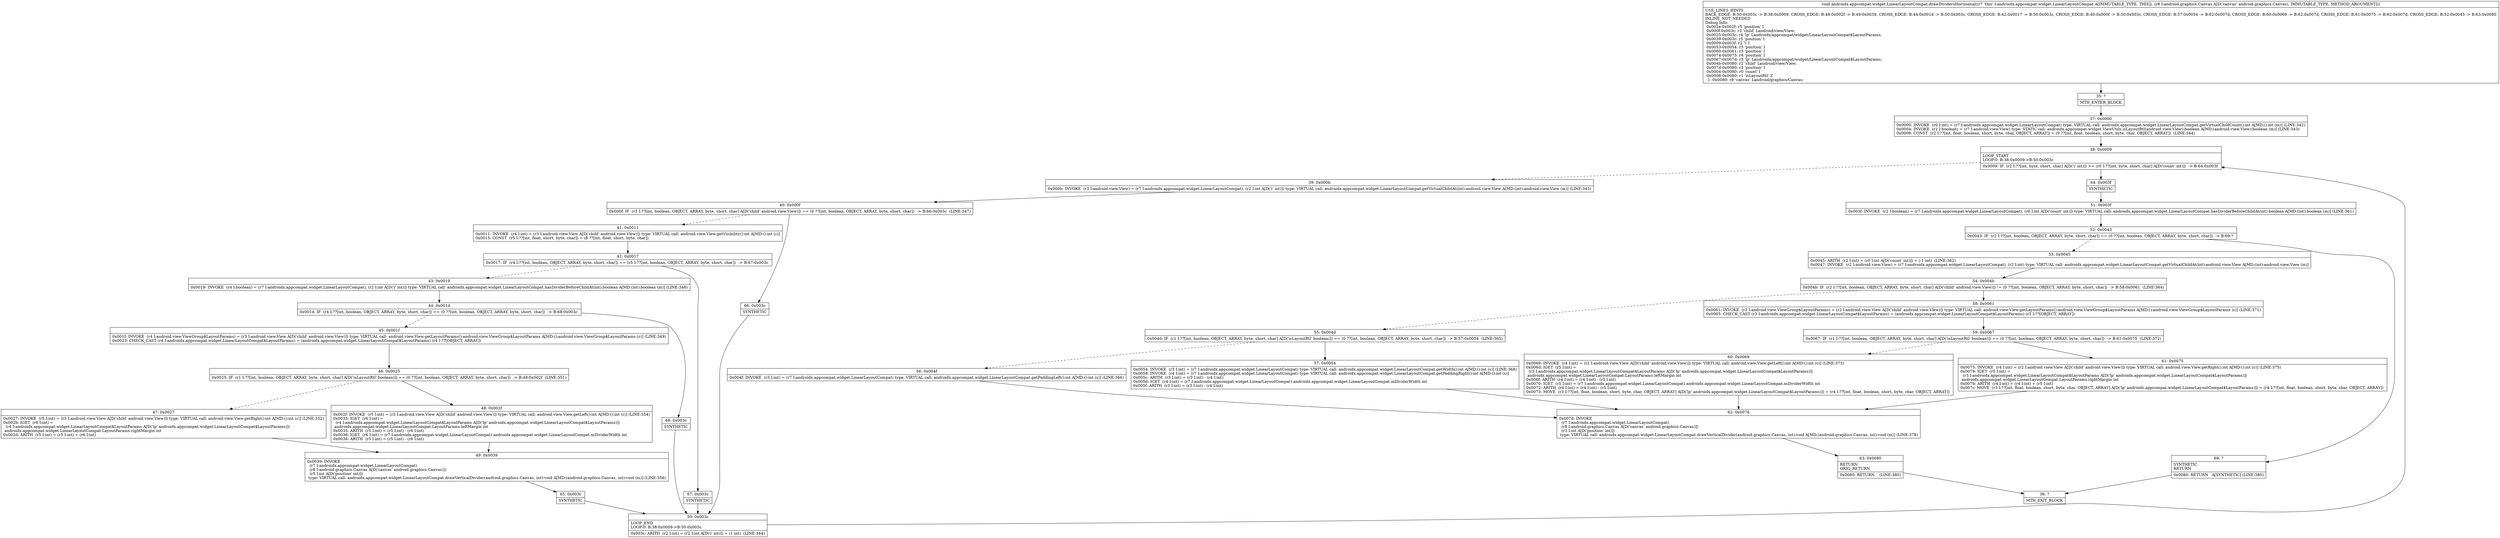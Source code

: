 digraph "CFG forandroidx.appcompat.widget.LinearLayoutCompat.drawDividersHorizontal(Landroid\/graphics\/Canvas;)V" {
Node_35 [shape=record,label="{35\:\ ?|MTH_ENTER_BLOCK\l}"];
Node_37 [shape=record,label="{37\:\ 0x0000|0x0000: INVOKE  (r0 I:int) = (r7 I:androidx.appcompat.widget.LinearLayoutCompat) type: VIRTUAL call: androidx.appcompat.widget.LinearLayoutCompat.getVirtualChildCount():int A[MD:():int (m)] (LINE:342)\l0x0004: INVOKE  (r1 I:boolean) = (r7 I:android.view.View) type: STATIC call: androidx.appcompat.widget.ViewUtils.isLayoutRtl(android.view.View):boolean A[MD:(android.view.View):boolean (m)] (LINE:343)\l0x0008: CONST  (r2 I:??[int, float, boolean, short, byte, char, OBJECT, ARRAY]) = (0 ??[int, float, boolean, short, byte, char, OBJECT, ARRAY])  (LINE:344)\l}"];
Node_38 [shape=record,label="{38\:\ 0x0009|LOOP_START\lLOOP:0: B:38:0x0009\-\>B:50:0x003c\l|0x0009: IF  (r2 I:??[int, byte, short, char] A[D('i' int)]) \>= (r0 I:??[int, byte, short, char] A[D('count' int)])  \-\> B:64:0x003f \l}"];
Node_39 [shape=record,label="{39\:\ 0x000b|0x000b: INVOKE  (r3 I:android.view.View) = (r7 I:androidx.appcompat.widget.LinearLayoutCompat), (r2 I:int A[D('i' int)]) type: VIRTUAL call: androidx.appcompat.widget.LinearLayoutCompat.getVirtualChildAt(int):android.view.View A[MD:(int):android.view.View (m)] (LINE:345)\l}"];
Node_40 [shape=record,label="{40\:\ 0x000f|0x000f: IF  (r3 I:??[int, boolean, OBJECT, ARRAY, byte, short, char] A[D('child' android.view.View)]) == (0 ??[int, boolean, OBJECT, ARRAY, byte, short, char])  \-\> B:66:0x003c  (LINE:347)\l}"];
Node_41 [shape=record,label="{41\:\ 0x0011|0x0011: INVOKE  (r4 I:int) = (r3 I:android.view.View A[D('child' android.view.View)]) type: VIRTUAL call: android.view.View.getVisibility():int A[MD:():int (c)]\l0x0015: CONST  (r5 I:??[int, float, short, byte, char]) = (8 ??[int, float, short, byte, char]) \l}"];
Node_42 [shape=record,label="{42\:\ 0x0017|0x0017: IF  (r4 I:??[int, boolean, OBJECT, ARRAY, byte, short, char]) == (r5 I:??[int, boolean, OBJECT, ARRAY, byte, short, char])  \-\> B:67:0x003c \l}"];
Node_43 [shape=record,label="{43\:\ 0x0019|0x0019: INVOKE  (r4 I:boolean) = (r7 I:androidx.appcompat.widget.LinearLayoutCompat), (r2 I:int A[D('i' int)]) type: VIRTUAL call: androidx.appcompat.widget.LinearLayoutCompat.hasDividerBeforeChildAt(int):boolean A[MD:(int):boolean (m)] (LINE:348)\l}"];
Node_44 [shape=record,label="{44\:\ 0x001d|0x001d: IF  (r4 I:??[int, boolean, OBJECT, ARRAY, byte, short, char]) == (0 ??[int, boolean, OBJECT, ARRAY, byte, short, char])  \-\> B:68:0x003c \l}"];
Node_45 [shape=record,label="{45\:\ 0x001f|0x001f: INVOKE  (r4 I:android.view.ViewGroup$LayoutParams) = (r3 I:android.view.View A[D('child' android.view.View)]) type: VIRTUAL call: android.view.View.getLayoutParams():android.view.ViewGroup$LayoutParams A[MD:():android.view.ViewGroup$LayoutParams (c)] (LINE:349)\l0x0023: CHECK_CAST (r4 I:androidx.appcompat.widget.LinearLayoutCompat$LayoutParams) = (androidx.appcompat.widget.LinearLayoutCompat$LayoutParams) (r4 I:??[OBJECT, ARRAY]) \l}"];
Node_46 [shape=record,label="{46\:\ 0x0025|0x0025: IF  (r1 I:??[int, boolean, OBJECT, ARRAY, byte, short, char] A[D('isLayoutRtl' boolean)]) == (0 ??[int, boolean, OBJECT, ARRAY, byte, short, char])  \-\> B:48:0x002f  (LINE:351)\l}"];
Node_47 [shape=record,label="{47\:\ 0x0027|0x0027: INVOKE  (r5 I:int) = (r3 I:android.view.View A[D('child' android.view.View)]) type: VIRTUAL call: android.view.View.getRight():int A[MD:():int (c)] (LINE:352)\l0x002b: IGET  (r6 I:int) = \l  (r4 I:androidx.appcompat.widget.LinearLayoutCompat$LayoutParams A[D('lp' androidx.appcompat.widget.LinearLayoutCompat$LayoutParams)])\l androidx.appcompat.widget.LinearLayoutCompat.LayoutParams.rightMargin int \l0x002d: ARITH  (r5 I:int) = (r5 I:int) + (r6 I:int) \l}"];
Node_49 [shape=record,label="{49\:\ 0x0039|0x0039: INVOKE  \l  (r7 I:androidx.appcompat.widget.LinearLayoutCompat)\l  (r8 I:android.graphics.Canvas A[D('canvas' android.graphics.Canvas)])\l  (r5 I:int A[D('position' int)])\l type: VIRTUAL call: androidx.appcompat.widget.LinearLayoutCompat.drawVerticalDivider(android.graphics.Canvas, int):void A[MD:(android.graphics.Canvas, int):void (m)] (LINE:356)\l}"];
Node_65 [shape=record,label="{65\:\ 0x003c|SYNTHETIC\l}"];
Node_50 [shape=record,label="{50\:\ 0x003c|LOOP_END\lLOOP:0: B:38:0x0009\-\>B:50:0x003c\l|0x003c: ARITH  (r2 I:int) = (r2 I:int A[D('i' int)]) + (1 int)  (LINE:344)\l}"];
Node_48 [shape=record,label="{48\:\ 0x002f|0x002f: INVOKE  (r5 I:int) = (r3 I:android.view.View A[D('child' android.view.View)]) type: VIRTUAL call: android.view.View.getLeft():int A[MD:():int (c)] (LINE:354)\l0x0033: IGET  (r6 I:int) = \l  (r4 I:androidx.appcompat.widget.LinearLayoutCompat$LayoutParams A[D('lp' androidx.appcompat.widget.LinearLayoutCompat$LayoutParams)])\l androidx.appcompat.widget.LinearLayoutCompat.LayoutParams.leftMargin int \l0x0035: ARITH  (r5 I:int) = (r5 I:int) \- (r6 I:int) \l0x0036: IGET  (r6 I:int) = (r7 I:androidx.appcompat.widget.LinearLayoutCompat) androidx.appcompat.widget.LinearLayoutCompat.mDividerWidth int \l0x0038: ARITH  (r5 I:int) = (r5 I:int) \- (r6 I:int) \l}"];
Node_68 [shape=record,label="{68\:\ 0x003c|SYNTHETIC\l}"];
Node_67 [shape=record,label="{67\:\ 0x003c|SYNTHETIC\l}"];
Node_66 [shape=record,label="{66\:\ 0x003c|SYNTHETIC\l}"];
Node_64 [shape=record,label="{64\:\ 0x003f|SYNTHETIC\l}"];
Node_51 [shape=record,label="{51\:\ 0x003f|0x003f: INVOKE  (r2 I:boolean) = (r7 I:androidx.appcompat.widget.LinearLayoutCompat), (r0 I:int A[D('count' int)]) type: VIRTUAL call: androidx.appcompat.widget.LinearLayoutCompat.hasDividerBeforeChildAt(int):boolean A[MD:(int):boolean (m)] (LINE:361)\l}"];
Node_52 [shape=record,label="{52\:\ 0x0043|0x0043: IF  (r2 I:??[int, boolean, OBJECT, ARRAY, byte, short, char]) == (0 ??[int, boolean, OBJECT, ARRAY, byte, short, char])  \-\> B:69:? \l}"];
Node_53 [shape=record,label="{53\:\ 0x0045|0x0045: ARITH  (r2 I:int) = (r0 I:int A[D('count' int)]) + (\-1 int)  (LINE:362)\l0x0047: INVOKE  (r2 I:android.view.View) = (r7 I:androidx.appcompat.widget.LinearLayoutCompat), (r2 I:int) type: VIRTUAL call: androidx.appcompat.widget.LinearLayoutCompat.getVirtualChildAt(int):android.view.View A[MD:(int):android.view.View (m)]\l}"];
Node_54 [shape=record,label="{54\:\ 0x004b|0x004b: IF  (r2 I:??[int, boolean, OBJECT, ARRAY, byte, short, char] A[D('child' android.view.View)]) != (0 ??[int, boolean, OBJECT, ARRAY, byte, short, char])  \-\> B:58:0x0061  (LINE:364)\l}"];
Node_55 [shape=record,label="{55\:\ 0x004d|0x004d: IF  (r1 I:??[int, boolean, OBJECT, ARRAY, byte, short, char] A[D('isLayoutRtl' boolean)]) == (0 ??[int, boolean, OBJECT, ARRAY, byte, short, char])  \-\> B:57:0x0054  (LINE:365)\l}"];
Node_56 [shape=record,label="{56\:\ 0x004f|0x004f: INVOKE  (r3 I:int) = (r7 I:androidx.appcompat.widget.LinearLayoutCompat) type: VIRTUAL call: androidx.appcompat.widget.LinearLayoutCompat.getPaddingLeft():int A[MD:():int (s)] (LINE:366)\l}"];
Node_62 [shape=record,label="{62\:\ 0x007d|0x007d: INVOKE  \l  (r7 I:androidx.appcompat.widget.LinearLayoutCompat)\l  (r8 I:android.graphics.Canvas A[D('canvas' android.graphics.Canvas)])\l  (r3 I:int A[D('position' int)])\l type: VIRTUAL call: androidx.appcompat.widget.LinearLayoutCompat.drawVerticalDivider(android.graphics.Canvas, int):void A[MD:(android.graphics.Canvas, int):void (m)] (LINE:378)\l}"];
Node_63 [shape=record,label="{63\:\ 0x0080|RETURN\lORIG_RETURN\l|0x0080: RETURN    (LINE:380)\l}"];
Node_36 [shape=record,label="{36\:\ ?|MTH_EXIT_BLOCK\l}"];
Node_57 [shape=record,label="{57\:\ 0x0054|0x0054: INVOKE  (r3 I:int) = (r7 I:androidx.appcompat.widget.LinearLayoutCompat) type: VIRTUAL call: androidx.appcompat.widget.LinearLayoutCompat.getWidth():int A[MD:():int (s)] (LINE:368)\l0x0058: INVOKE  (r4 I:int) = (r7 I:androidx.appcompat.widget.LinearLayoutCompat) type: VIRTUAL call: androidx.appcompat.widget.LinearLayoutCompat.getPaddingRight():int A[MD:():int (s)]\l0x005c: ARITH  (r3 I:int) = (r3 I:int) \- (r4 I:int) \l0x005d: IGET  (r4 I:int) = (r7 I:androidx.appcompat.widget.LinearLayoutCompat) androidx.appcompat.widget.LinearLayoutCompat.mDividerWidth int \l0x005f: ARITH  (r3 I:int) = (r3 I:int) \- (r4 I:int) \l}"];
Node_58 [shape=record,label="{58\:\ 0x0061|0x0061: INVOKE  (r3 I:android.view.ViewGroup$LayoutParams) = (r2 I:android.view.View A[D('child' android.view.View)]) type: VIRTUAL call: android.view.View.getLayoutParams():android.view.ViewGroup$LayoutParams A[MD:():android.view.ViewGroup$LayoutParams (c)] (LINE:371)\l0x0065: CHECK_CAST (r3 I:androidx.appcompat.widget.LinearLayoutCompat$LayoutParams) = (androidx.appcompat.widget.LinearLayoutCompat$LayoutParams) (r3 I:??[OBJECT, ARRAY]) \l}"];
Node_59 [shape=record,label="{59\:\ 0x0067|0x0067: IF  (r1 I:??[int, boolean, OBJECT, ARRAY, byte, short, char] A[D('isLayoutRtl' boolean)]) == (0 ??[int, boolean, OBJECT, ARRAY, byte, short, char])  \-\> B:61:0x0075  (LINE:372)\l}"];
Node_60 [shape=record,label="{60\:\ 0x0069|0x0069: INVOKE  (r4 I:int) = (r2 I:android.view.View A[D('child' android.view.View)]) type: VIRTUAL call: android.view.View.getLeft():int A[MD:():int (c)] (LINE:373)\l0x006d: IGET  (r5 I:int) = \l  (r3 I:androidx.appcompat.widget.LinearLayoutCompat$LayoutParams A[D('lp' androidx.appcompat.widget.LinearLayoutCompat$LayoutParams)])\l androidx.appcompat.widget.LinearLayoutCompat.LayoutParams.leftMargin int \l0x006f: ARITH  (r4 I:int) = (r4 I:int) \- (r5 I:int) \l0x0070: IGET  (r5 I:int) = (r7 I:androidx.appcompat.widget.LinearLayoutCompat) androidx.appcompat.widget.LinearLayoutCompat.mDividerWidth int \l0x0072: ARITH  (r4 I:int) = (r4 I:int) \- (r5 I:int) \l0x0073: MOVE  (r3 I:??[int, float, boolean, short, byte, char, OBJECT, ARRAY] A[D('lp' androidx.appcompat.widget.LinearLayoutCompat$LayoutParams)]) = (r4 I:??[int, float, boolean, short, byte, char, OBJECT, ARRAY]) \l}"];
Node_61 [shape=record,label="{61\:\ 0x0075|0x0075: INVOKE  (r4 I:int) = (r2 I:android.view.View A[D('child' android.view.View)]) type: VIRTUAL call: android.view.View.getRight():int A[MD:():int (c)] (LINE:375)\l0x0079: IGET  (r5 I:int) = \l  (r3 I:androidx.appcompat.widget.LinearLayoutCompat$LayoutParams A[D('lp' androidx.appcompat.widget.LinearLayoutCompat$LayoutParams)])\l androidx.appcompat.widget.LinearLayoutCompat.LayoutParams.rightMargin int \l0x007b: ARITH  (r4 I:int) = (r4 I:int) + (r5 I:int) \l0x007c: MOVE  (r3 I:??[int, float, boolean, short, byte, char, OBJECT, ARRAY] A[D('lp' androidx.appcompat.widget.LinearLayoutCompat$LayoutParams)]) = (r4 I:??[int, float, boolean, short, byte, char, OBJECT, ARRAY]) \l}"];
Node_69 [shape=record,label="{69\:\ ?|SYNTHETIC\lRETURN\l|0x0080: RETURN   A[SYNTHETIC] (LINE:380)\l}"];
MethodNode[shape=record,label="{void androidx.appcompat.widget.LinearLayoutCompat.drawDividersHorizontal((r7 'this' I:androidx.appcompat.widget.LinearLayoutCompat A[IMMUTABLE_TYPE, THIS]), (r8 I:android.graphics.Canvas A[D('canvas' android.graphics.Canvas), IMMUTABLE_TYPE, METHOD_ARGUMENT]))  | USE_LINES_HINTS\lBACK_EDGE: B:50:0x003c \-\> B:38:0x0009, CROSS_EDGE: B:48:0x002f \-\> B:49:0x0039, CROSS_EDGE: B:44:0x001d \-\> B:50:0x003c, CROSS_EDGE: B:42:0x0017 \-\> B:50:0x003c, CROSS_EDGE: B:40:0x000f \-\> B:50:0x003c, CROSS_EDGE: B:57:0x0054 \-\> B:62:0x007d, CROSS_EDGE: B:60:0x0069 \-\> B:62:0x007d, CROSS_EDGE: B:61:0x0075 \-\> B:62:0x007d, CROSS_EDGE: B:52:0x0043 \-\> B:63:0x0080\lINLINE_NOT_NEEDED\lDebug Info:\l  0x002e\-0x002f: r5 'position' I\l  0x000f\-0x003c: r3 'child' Landroid\/view\/View;\l  0x0025\-0x003c: r4 'lp' Landroidx\/appcompat\/widget\/LinearLayoutCompat$LayoutParams;\l  0x0039\-0x003c: r5 'position' I\l  0x0009\-0x003f: r2 'i' I\l  0x0053\-0x0054: r3 'position' I\l  0x0060\-0x0061: r3 'position' I\l  0x0074\-0x0075: r4 'position' I\l  0x0067\-0x007d: r3 'lp' Landroidx\/appcompat\/widget\/LinearLayoutCompat$LayoutParams;\l  0x004b\-0x0080: r2 'child' Landroid\/view\/View;\l  0x007d\-0x0080: r3 'position' I\l  0x0004\-0x0080: r0 'count' I\l  0x0008\-0x0080: r1 'isLayoutRtl' Z\l  \-1 \-0x0080: r8 'canvas' Landroid\/graphics\/Canvas;\l}"];
MethodNode -> Node_35;Node_35 -> Node_37;
Node_37 -> Node_38;
Node_38 -> Node_39[style=dashed];
Node_38 -> Node_64;
Node_39 -> Node_40;
Node_40 -> Node_41[style=dashed];
Node_40 -> Node_66;
Node_41 -> Node_42;
Node_42 -> Node_43[style=dashed];
Node_42 -> Node_67;
Node_43 -> Node_44;
Node_44 -> Node_45[style=dashed];
Node_44 -> Node_68;
Node_45 -> Node_46;
Node_46 -> Node_47[style=dashed];
Node_46 -> Node_48;
Node_47 -> Node_49;
Node_49 -> Node_65;
Node_65 -> Node_50;
Node_50 -> Node_38;
Node_48 -> Node_49;
Node_68 -> Node_50;
Node_67 -> Node_50;
Node_66 -> Node_50;
Node_64 -> Node_51;
Node_51 -> Node_52;
Node_52 -> Node_53[style=dashed];
Node_52 -> Node_69;
Node_53 -> Node_54;
Node_54 -> Node_55[style=dashed];
Node_54 -> Node_58;
Node_55 -> Node_56[style=dashed];
Node_55 -> Node_57;
Node_56 -> Node_62;
Node_62 -> Node_63;
Node_63 -> Node_36;
Node_57 -> Node_62;
Node_58 -> Node_59;
Node_59 -> Node_60[style=dashed];
Node_59 -> Node_61;
Node_60 -> Node_62;
Node_61 -> Node_62;
Node_69 -> Node_36;
}

